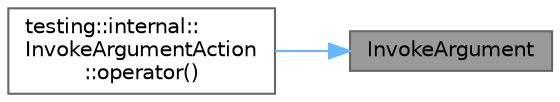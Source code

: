 digraph "InvokeArgument"
{
 // LATEX_PDF_SIZE
  bgcolor="transparent";
  edge [fontname=Helvetica,fontsize=10,labelfontname=Helvetica,labelfontsize=10];
  node [fontname=Helvetica,fontsize=10,shape=box,height=0.2,width=0.4];
  rankdir="RL";
  Node1 [id="Node000001",label="InvokeArgument",height=0.2,width=0.4,color="gray40", fillcolor="grey60", style="filled", fontcolor="black",tooltip=" "];
  Node1 -> Node2 [id="edge1_Node000001_Node000002",dir="back",color="steelblue1",style="solid",tooltip=" "];
  Node2 [id="Node000002",label="testing::internal::\lInvokeArgumentAction\l::operator()",height=0.2,width=0.4,color="grey40", fillcolor="white", style="filled",URL="$structtesting_1_1internal_1_1_invoke_argument_action.html#a7efcd82fc6602fcf91011d79c8f54dac",tooltip=" "];
}

